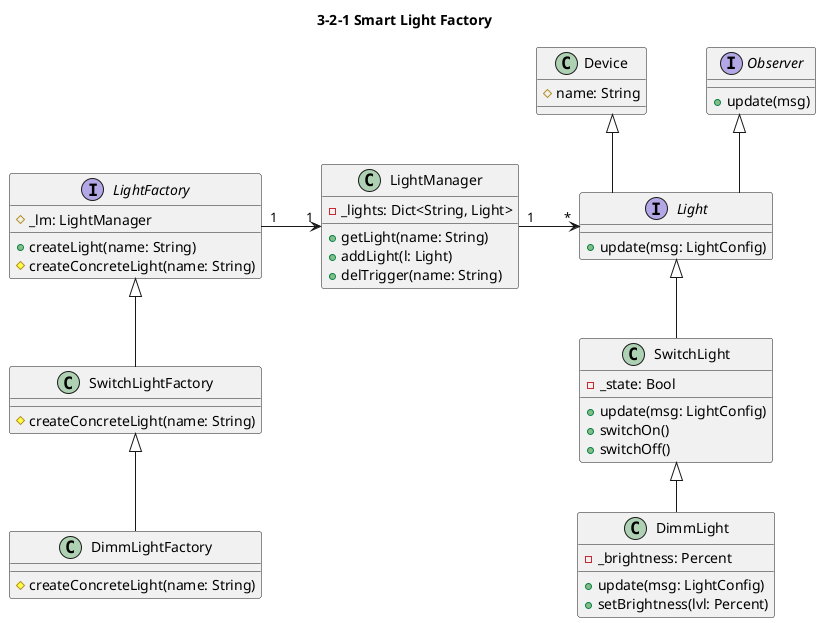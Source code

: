 @startuml
' Settings
' ============================

' use +,#,- instead of icons
'skinparam classAttributeIconSize 0

' horizontal distance in px
skinparam nodesep 60 

' vertical distance in px
skinparam ranksep 50

' use only straight lines (ortho/polyline)
skinparam linetype ortho

' title
title 3-2-1 Smart Light Factory



' Abstract Classes
' ============================
interface Light{
    +update(msg: LightConfig)
}

interface Observer{
    +update(msg)
}

class Device{
    #name: String
}

Interface LightFactory{
    #_lm: LightManager 
    +createLight(name: String)
    #createConcreteLight(name: String)
}

' Concrete Classes
' ============================
class LightManager{
    -_lights: Dict<String, Light> 
    +getLight(name: String)
    +addLight(l: Light)
    +delTrigger(name: String)
}

class SwitchLight{
    -_state: Bool
    +update(msg: LightConfig)
    +switchOn()
    +switchOff()
}

class DimmLight{
    -_brightness: Percent
    +update(msg: LightConfig)
    +setBrightness(lvl: Percent)
}

class SwitchLightFactory{
    #createConcreteLight(name: String)
}

class DimmLightFactory{
    #createConcreteLight(name: String)
}


' Relations
' ================================

SwitchLightFactory -u-|> LightFactory

DimmLightFactory -u-|> SwitchLightFactory
LightFactory "1" -r-> "1" LightManager
LightManager "1" -r-> "*" Light
Light -u-|> Observer
Light -u-|> Device
SwitchLight -u-|> Light
DimmLight -u-|> SwitchLight


@enduml